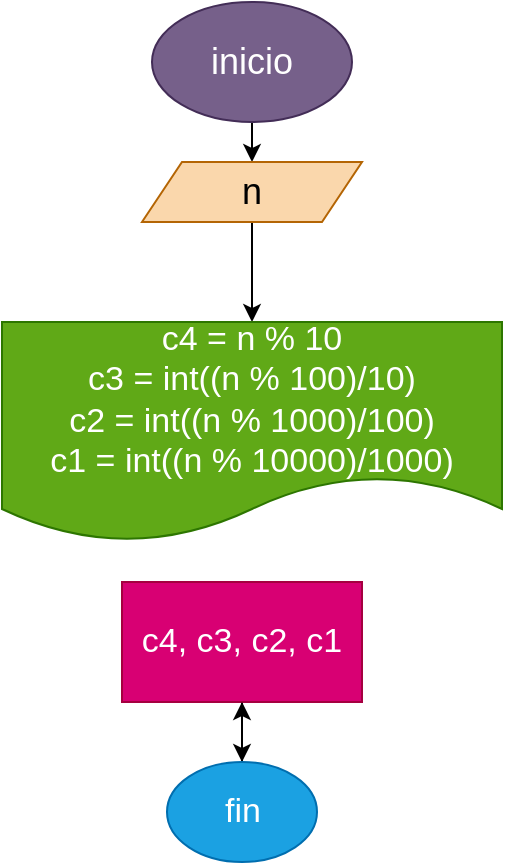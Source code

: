 <mxfile>
    <diagram id="xL492j0s3ZPxgCUdjYRb" name="Página-1">
        <mxGraphModel dx="564" dy="444" grid="1" gridSize="10" guides="1" tooltips="1" connect="1" arrows="1" fold="1" page="1" pageScale="1" pageWidth="827" pageHeight="1169" math="0" shadow="0">
            <root>
                <mxCell id="0"/>
                <mxCell id="1" parent="0"/>
                <mxCell id="4" style="edgeStyle=none;html=1;exitX=0.5;exitY=1;exitDx=0;exitDy=0;entryX=0.5;entryY=0;entryDx=0;entryDy=0;fontSize=18;" parent="1" source="2" target="3" edge="1">
                    <mxGeometry relative="1" as="geometry"/>
                </mxCell>
                <mxCell id="2" value="&lt;font style=&quot;font-size: 18px&quot;&gt;inicio&lt;/font&gt;" style="ellipse;whiteSpace=wrap;html=1;fillColor=#76608a;fontColor=#ffffff;strokeColor=#432D57;" parent="1" vertex="1">
                    <mxGeometry x="230" y="30" width="100" height="60" as="geometry"/>
                </mxCell>
                <mxCell id="6" style="edgeStyle=none;html=1;exitX=0.5;exitY=1;exitDx=0;exitDy=0;entryX=0.5;entryY=0;entryDx=0;entryDy=0;fontSize=18;" parent="1" source="3" target="7" edge="1">
                    <mxGeometry relative="1" as="geometry">
                        <mxPoint x="262.88" y="176.47" as="targetPoint"/>
                    </mxGeometry>
                </mxCell>
                <mxCell id="3" value="n" style="shape=parallelogram;perimeter=parallelogramPerimeter;whiteSpace=wrap;html=1;fixedSize=1;fontSize=18;fillColor=#fad7ac;strokeColor=#b46504;" parent="1" vertex="1">
                    <mxGeometry x="225" y="110" width="110" height="30" as="geometry"/>
                </mxCell>
                <mxCell id="7" value="&lt;div&gt;c4 = n % 10&lt;/div&gt;&lt;div&gt;c3 = int((n % 100)/10)&lt;/div&gt;&lt;div&gt;c2 = int((n % 1000)/100)&lt;/div&gt;&lt;div&gt;c1 = int((n % 10000)/1000)&lt;/div&gt;" style="shape=document;whiteSpace=wrap;html=1;boundedLbl=1;fontSize=17;fillColor=#60a917;strokeColor=#2D7600;fontColor=#ffffff;" parent="1" vertex="1">
                    <mxGeometry x="155" y="190" width="250" height="110" as="geometry"/>
                </mxCell>
                <mxCell id="10" style="edgeStyle=none;html=1;exitX=0.5;exitY=1;exitDx=0;exitDy=0;entryX=0.5;entryY=0;entryDx=0;entryDy=0;fontSize=17;" parent="1" source="8" target="9" edge="1">
                    <mxGeometry relative="1" as="geometry"/>
                </mxCell>
                <mxCell id="8" value="c4, c3, c2, c1" style="rounded=0;whiteSpace=wrap;html=1;fontSize=17;fillColor=#d80073;fontColor=#ffffff;strokeColor=#A50040;" parent="1" vertex="1">
                    <mxGeometry x="215" y="320" width="120" height="60" as="geometry"/>
                </mxCell>
                <mxCell id="11" value="" style="edgeStyle=none;html=1;" edge="1" parent="1" source="9" target="8">
                    <mxGeometry relative="1" as="geometry"/>
                </mxCell>
                <mxCell id="9" value="fin" style="ellipse;whiteSpace=wrap;html=1;fontSize=17;fillColor=#1ba1e2;fontColor=#ffffff;strokeColor=#006EAF;" parent="1" vertex="1">
                    <mxGeometry x="237.5" y="410" width="75" height="50" as="geometry"/>
                </mxCell>
            </root>
        </mxGraphModel>
    </diagram>
</mxfile>